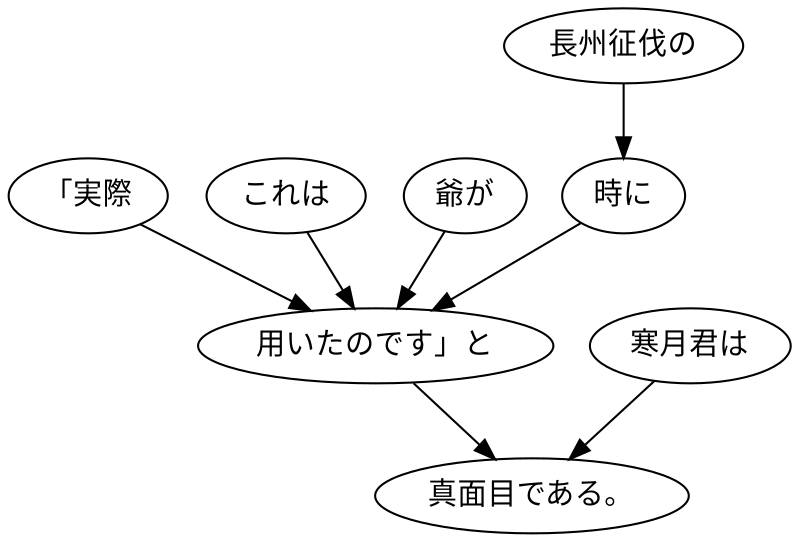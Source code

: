 digraph graph1939 {
	node0 [label="「実際"];
	node1 [label="これは"];
	node2 [label="爺が"];
	node3 [label="長州征伐の"];
	node4 [label="時に"];
	node5 [label="用いたのです」と"];
	node6 [label="寒月君は"];
	node7 [label="真面目である。"];
	node0 -> node5;
	node1 -> node5;
	node2 -> node5;
	node3 -> node4;
	node4 -> node5;
	node5 -> node7;
	node6 -> node7;
}
